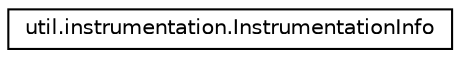 digraph "Graphical Class Hierarchy"
{
 // LATEX_PDF_SIZE
  edge [fontname="Helvetica",fontsize="10",labelfontname="Helvetica",labelfontsize="10"];
  node [fontname="Helvetica",fontsize="10",shape=record];
  rankdir="LR";
  Node0 [label="util.instrumentation.InstrumentationInfo",height=0.2,width=0.4,color="black", fillcolor="white", style="filled",URL="$classutil_1_1instrumentation_1_1InstrumentationInfo.html",tooltip=" "];
}

